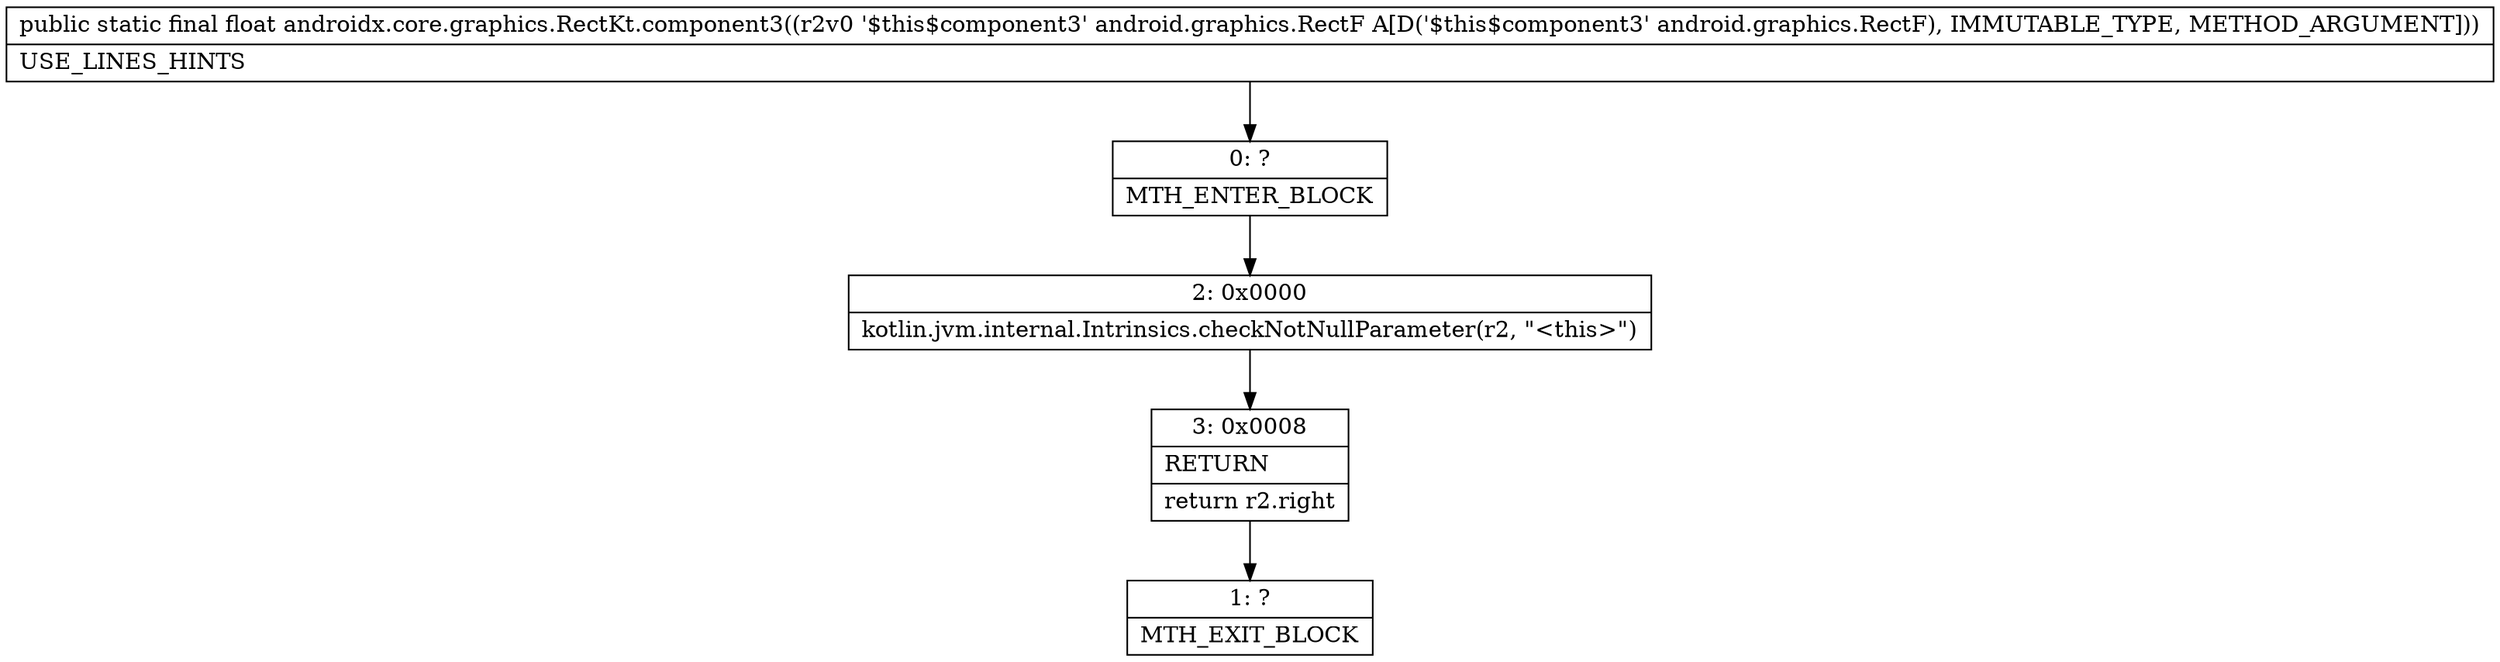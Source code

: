 digraph "CFG forandroidx.core.graphics.RectKt.component3(Landroid\/graphics\/RectF;)F" {
Node_0 [shape=record,label="{0\:\ ?|MTH_ENTER_BLOCK\l}"];
Node_2 [shape=record,label="{2\:\ 0x0000|kotlin.jvm.internal.Intrinsics.checkNotNullParameter(r2, \"\<this\>\")\l}"];
Node_3 [shape=record,label="{3\:\ 0x0008|RETURN\l|return r2.right\l}"];
Node_1 [shape=record,label="{1\:\ ?|MTH_EXIT_BLOCK\l}"];
MethodNode[shape=record,label="{public static final float androidx.core.graphics.RectKt.component3((r2v0 '$this$component3' android.graphics.RectF A[D('$this$component3' android.graphics.RectF), IMMUTABLE_TYPE, METHOD_ARGUMENT]))  | USE_LINES_HINTS\l}"];
MethodNode -> Node_0;Node_0 -> Node_2;
Node_2 -> Node_3;
Node_3 -> Node_1;
}

